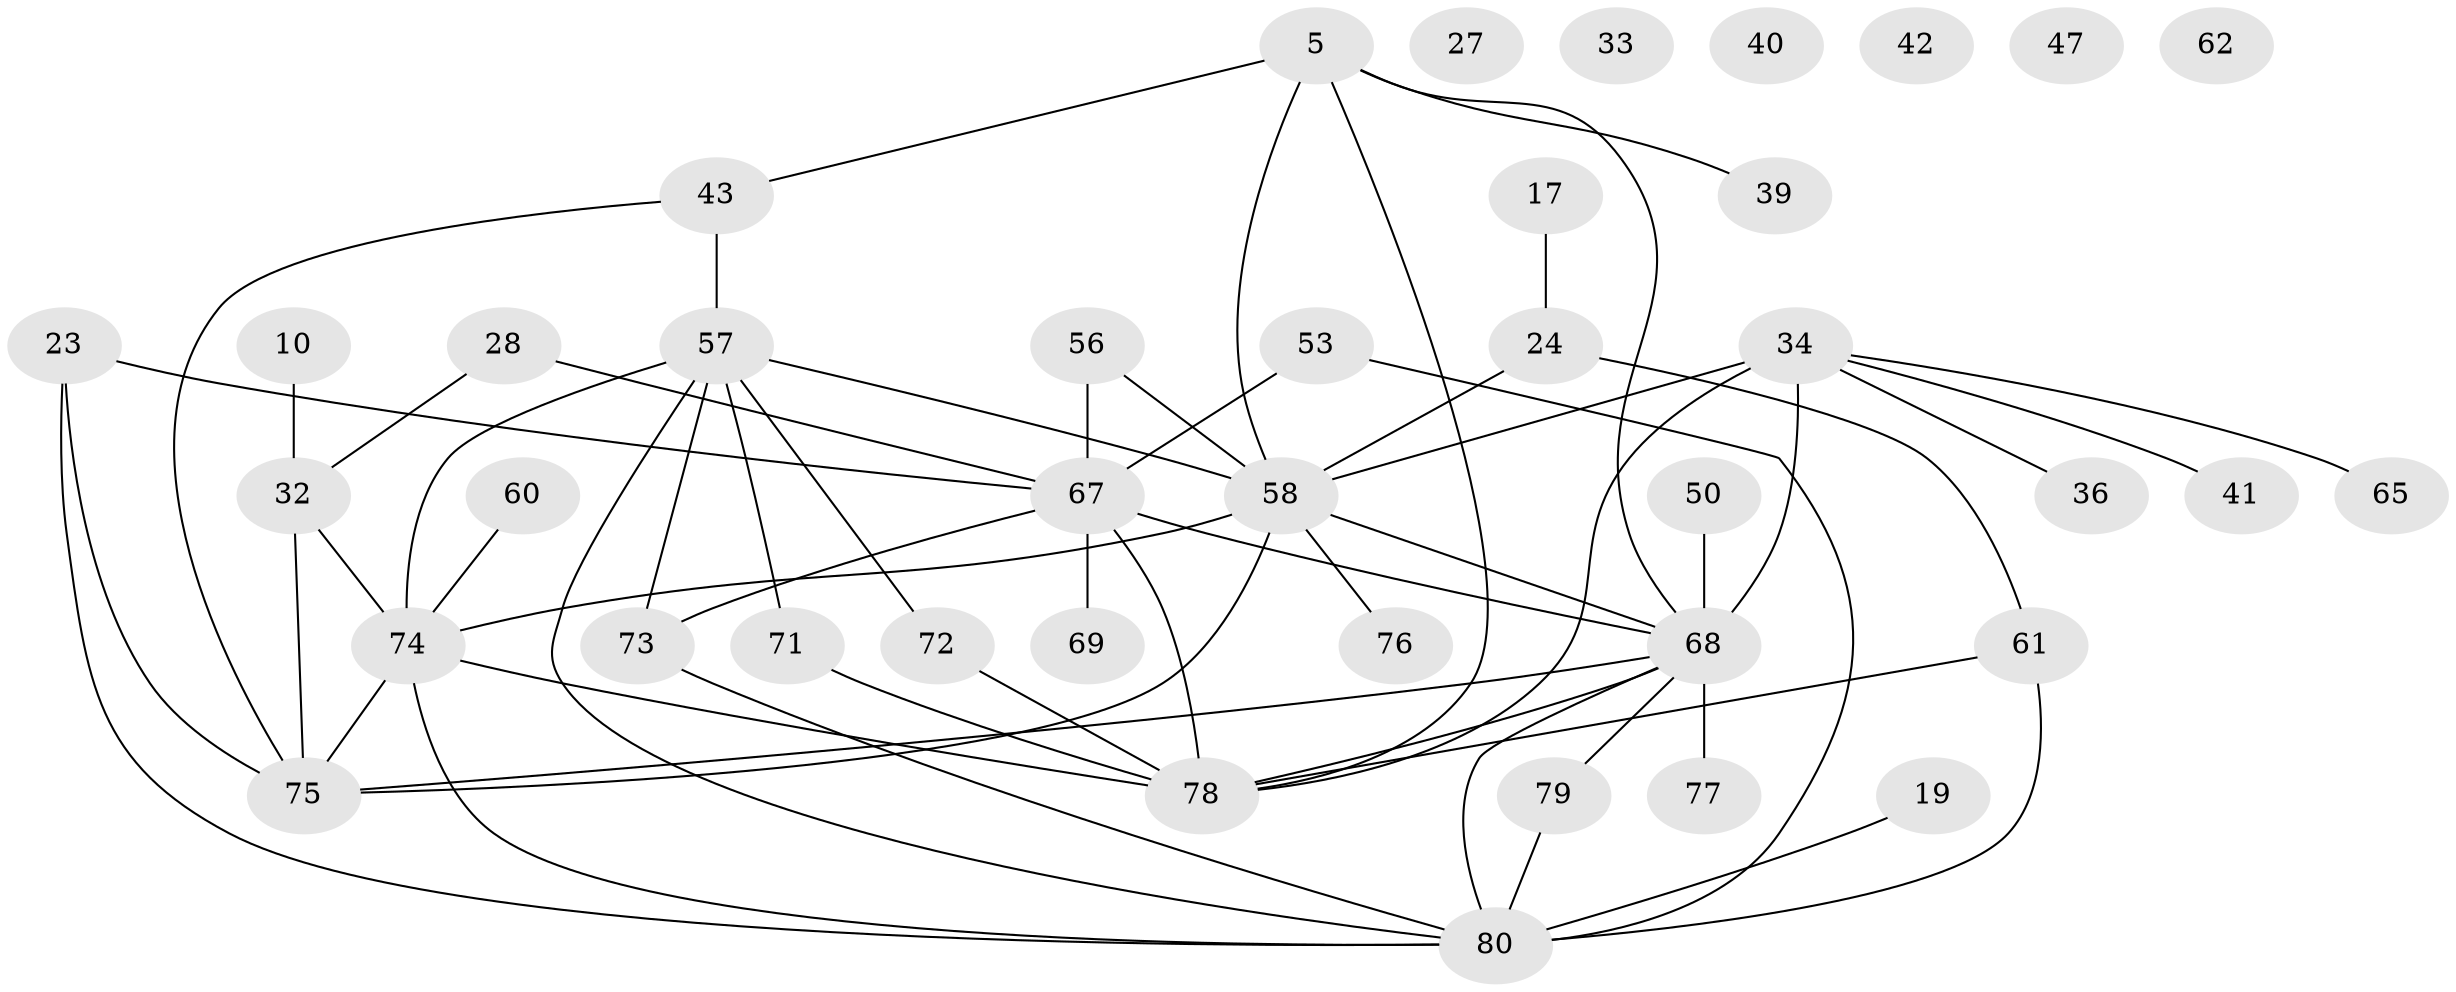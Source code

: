 // original degree distribution, {2: 0.2, 4: 0.125, 6: 0.05, 3: 0.2125, 5: 0.0875, 1: 0.1875, 7: 0.0375, 0: 0.075, 8: 0.025}
// Generated by graph-tools (version 1.1) at 2025/39/03/09/25 04:39:14]
// undirected, 40 vertices, 59 edges
graph export_dot {
graph [start="1"]
  node [color=gray90,style=filled];
  5;
  10;
  17;
  19;
  23;
  24;
  27;
  28 [super="+15"];
  32;
  33;
  34 [super="+8"];
  36;
  39;
  40;
  41;
  42;
  43 [super="+31"];
  47;
  50;
  53;
  56;
  57 [super="+38+54"];
  58 [super="+49"];
  60;
  61 [super="+55"];
  62;
  65;
  67 [super="+35+37"];
  68 [super="+64+66"];
  69;
  71 [super="+59"];
  72 [super="+6"];
  73 [super="+1+63"];
  74 [super="+18+52"];
  75 [super="+70"];
  76;
  77;
  78 [super="+16+9+20"];
  79;
  80 [super="+13+25+48"];
  5 -- 39;
  5 -- 43;
  5 -- 58 [weight=2];
  5 -- 78;
  5 -- 68;
  10 -- 32;
  17 -- 24;
  19 -- 80;
  23 -- 67;
  23 -- 75 [weight=2];
  23 -- 80;
  24 -- 58 [weight=2];
  24 -- 61;
  28 -- 32;
  28 -- 67;
  32 -- 75 [weight=2];
  32 -- 74;
  34 -- 36;
  34 -- 58 [weight=2];
  34 -- 65;
  34 -- 41;
  34 -- 78 [weight=2];
  34 -- 68;
  43 -- 75;
  43 -- 57;
  50 -- 68;
  53 -- 67;
  53 -- 80;
  56 -- 58;
  56 -- 67;
  57 -- 71;
  57 -- 80;
  57 -- 58 [weight=2];
  57 -- 72;
  57 -- 73 [weight=2];
  57 -- 74 [weight=2];
  58 -- 76;
  58 -- 75;
  58 -- 74;
  58 -- 68;
  60 -- 74;
  61 -- 80 [weight=3];
  61 -- 78 [weight=2];
  67 -- 69;
  67 -- 78 [weight=2];
  67 -- 73;
  67 -- 68;
  68 -- 80 [weight=2];
  68 -- 78;
  68 -- 75 [weight=3];
  68 -- 77;
  68 -- 79;
  71 -- 78;
  72 -- 78 [weight=2];
  73 -- 80;
  74 -- 78 [weight=2];
  74 -- 75;
  74 -- 80;
  79 -- 80;
}
